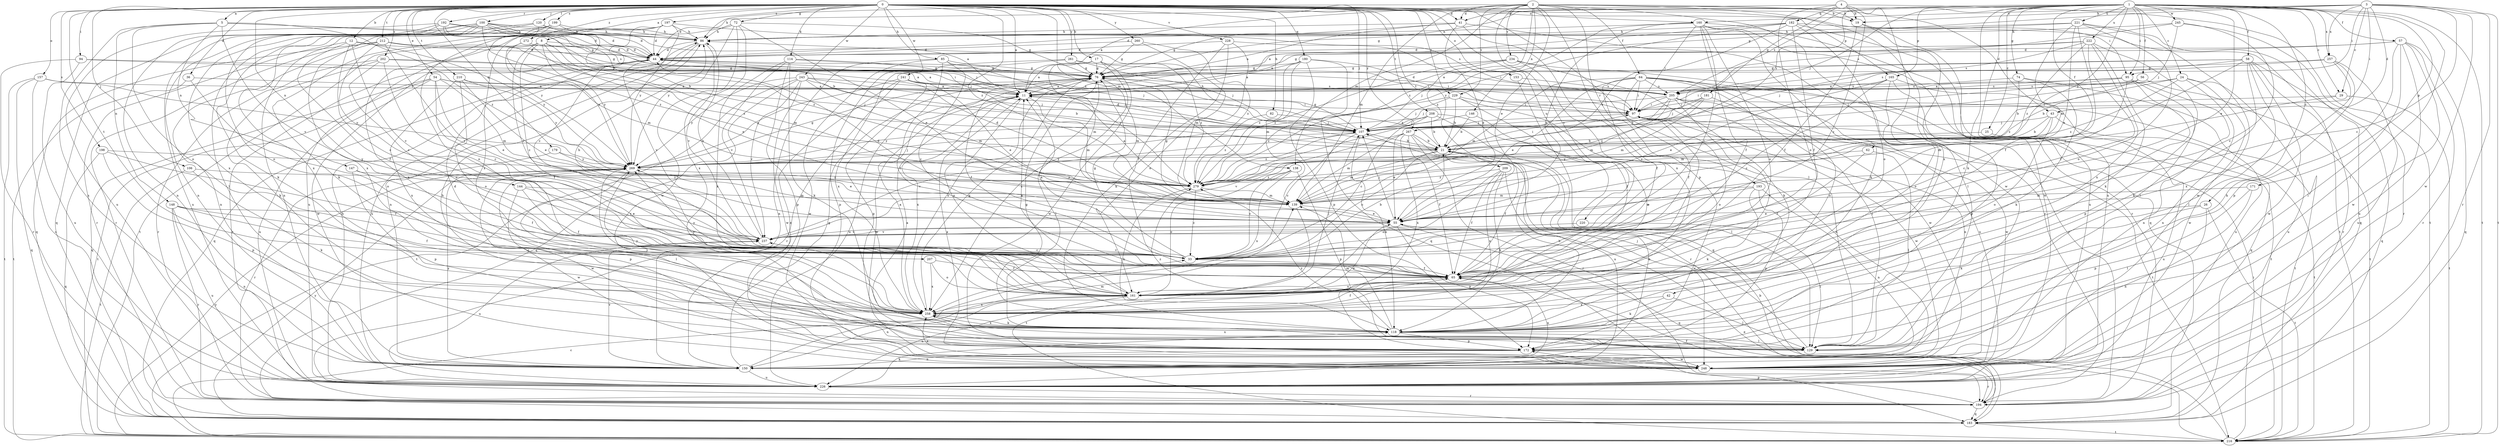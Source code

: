 strict digraph  {
0;
1;
2;
3;
4;
5;
8;
11;
12;
17;
19;
21;
24;
25;
26;
29;
33;
36;
41;
42;
43;
44;
54;
55;
56;
57;
58;
62;
64;
65;
72;
74;
76;
82;
85;
86;
94;
95;
97;
100;
106;
107;
114;
118;
120;
129;
138;
139;
144;
146;
147;
148;
150;
153;
157;
160;
161;
165;
171;
172;
179;
180;
181;
182;
183;
192;
193;
194;
197;
198;
199;
202;
205;
207;
208;
209;
210;
212;
216;
220;
221;
222;
226;
228;
229;
234;
237;
241;
243;
245;
248;
257;
258;
260;
261;
267;
269;
272;
279;
0 -> 5  [label=a];
0 -> 8  [label=a];
0 -> 11  [label=a];
0 -> 12  [label=b];
0 -> 17  [label=b];
0 -> 19  [label=b];
0 -> 36  [label=d];
0 -> 41  [label=d];
0 -> 54  [label=e];
0 -> 72  [label=g];
0 -> 82  [label=h];
0 -> 85  [label=h];
0 -> 94  [label=i];
0 -> 95  [label=i];
0 -> 100  [label=j];
0 -> 106  [label=j];
0 -> 107  [label=j];
0 -> 114  [label=k];
0 -> 120  [label=l];
0 -> 129  [label=l];
0 -> 138  [label=m];
0 -> 144  [label=n];
0 -> 153  [label=o];
0 -> 157  [label=o];
0 -> 160  [label=o];
0 -> 165  [label=p];
0 -> 179  [label=q];
0 -> 180  [label=q];
0 -> 192  [label=r];
0 -> 197  [label=s];
0 -> 198  [label=s];
0 -> 199  [label=s];
0 -> 202  [label=s];
0 -> 207  [label=t];
0 -> 208  [label=t];
0 -> 209  [label=t];
0 -> 210  [label=t];
0 -> 212  [label=t];
0 -> 220  [label=u];
0 -> 228  [label=v];
0 -> 229  [label=v];
0 -> 241  [label=w];
0 -> 243  [label=w];
0 -> 260  [label=y];
0 -> 261  [label=y];
0 -> 267  [label=y];
0 -> 272  [label=z];
0 -> 279  [label=z];
1 -> 24  [label=c];
1 -> 25  [label=c];
1 -> 26  [label=c];
1 -> 29  [label=c];
1 -> 41  [label=d];
1 -> 55  [label=e];
1 -> 56  [label=f];
1 -> 57  [label=f];
1 -> 58  [label=f];
1 -> 62  [label=f];
1 -> 74  [label=g];
1 -> 76  [label=g];
1 -> 95  [label=i];
1 -> 107  [label=j];
1 -> 118  [label=k];
1 -> 129  [label=l];
1 -> 165  [label=p];
1 -> 171  [label=p];
1 -> 205  [label=s];
1 -> 216  [label=t];
1 -> 221  [label=u];
1 -> 222  [label=u];
1 -> 226  [label=u];
1 -> 245  [label=w];
1 -> 257  [label=x];
1 -> 267  [label=y];
1 -> 269  [label=y];
2 -> 11  [label=a];
2 -> 19  [label=b];
2 -> 41  [label=d];
2 -> 42  [label=d];
2 -> 43  [label=d];
2 -> 55  [label=e];
2 -> 64  [label=f];
2 -> 86  [label=h];
2 -> 138  [label=m];
2 -> 139  [label=m];
2 -> 146  [label=n];
2 -> 172  [label=p];
2 -> 193  [label=r];
2 -> 229  [label=v];
2 -> 234  [label=v];
2 -> 237  [label=v];
2 -> 248  [label=w];
2 -> 279  [label=z];
3 -> 19  [label=b];
3 -> 29  [label=c];
3 -> 33  [label=c];
3 -> 43  [label=d];
3 -> 76  [label=g];
3 -> 95  [label=i];
3 -> 97  [label=i];
3 -> 160  [label=o];
3 -> 194  [label=r];
3 -> 216  [label=t];
3 -> 248  [label=w];
3 -> 257  [label=x];
4 -> 19  [label=b];
4 -> 33  [label=c];
4 -> 44  [label=d];
4 -> 161  [label=o];
4 -> 181  [label=q];
4 -> 182  [label=q];
4 -> 216  [label=t];
4 -> 258  [label=x];
5 -> 86  [label=h];
5 -> 147  [label=n];
5 -> 148  [label=n];
5 -> 150  [label=n];
5 -> 161  [label=o];
5 -> 205  [label=s];
5 -> 237  [label=v];
5 -> 279  [label=z];
8 -> 33  [label=c];
8 -> 44  [label=d];
8 -> 55  [label=e];
8 -> 107  [label=j];
8 -> 139  [label=m];
8 -> 237  [label=v];
8 -> 258  [label=x];
8 -> 269  [label=y];
11 -> 97  [label=i];
11 -> 139  [label=m];
11 -> 161  [label=o];
11 -> 248  [label=w];
11 -> 258  [label=x];
12 -> 33  [label=c];
12 -> 44  [label=d];
12 -> 65  [label=f];
12 -> 194  [label=r];
12 -> 237  [label=v];
12 -> 269  [label=y];
17 -> 11  [label=a];
17 -> 76  [label=g];
17 -> 139  [label=m];
17 -> 248  [label=w];
17 -> 258  [label=x];
17 -> 279  [label=z];
19 -> 65  [label=f];
19 -> 129  [label=l];
19 -> 248  [label=w];
21 -> 11  [label=a];
21 -> 33  [label=c];
21 -> 44  [label=d];
21 -> 65  [label=f];
21 -> 97  [label=i];
21 -> 139  [label=m];
21 -> 269  [label=y];
24 -> 11  [label=a];
24 -> 21  [label=b];
24 -> 150  [label=n];
24 -> 226  [label=u];
24 -> 248  [label=w];
24 -> 279  [label=z];
25 -> 21  [label=b];
25 -> 226  [label=u];
26 -> 55  [label=e];
26 -> 118  [label=k];
26 -> 150  [label=n];
26 -> 216  [label=t];
29 -> 97  [label=i];
29 -> 216  [label=t];
29 -> 279  [label=z];
33 -> 11  [label=a];
33 -> 21  [label=b];
33 -> 65  [label=f];
33 -> 76  [label=g];
33 -> 86  [label=h];
33 -> 237  [label=v];
36 -> 11  [label=a];
36 -> 161  [label=o];
36 -> 216  [label=t];
41 -> 11  [label=a];
41 -> 55  [label=e];
41 -> 76  [label=g];
41 -> 86  [label=h];
41 -> 194  [label=r];
41 -> 258  [label=x];
42 -> 118  [label=k];
42 -> 129  [label=l];
42 -> 258  [label=x];
43 -> 21  [label=b];
43 -> 107  [label=j];
43 -> 139  [label=m];
43 -> 161  [label=o];
43 -> 216  [label=t];
44 -> 76  [label=g];
44 -> 183  [label=q];
44 -> 194  [label=r];
44 -> 237  [label=v];
44 -> 248  [label=w];
54 -> 11  [label=a];
54 -> 55  [label=e];
54 -> 65  [label=f];
54 -> 107  [label=j];
54 -> 139  [label=m];
54 -> 183  [label=q];
54 -> 216  [label=t];
54 -> 226  [label=u];
55 -> 44  [label=d];
55 -> 107  [label=j];
55 -> 172  [label=p];
55 -> 183  [label=q];
55 -> 237  [label=v];
56 -> 21  [label=b];
56 -> 97  [label=i];
56 -> 205  [label=s];
56 -> 216  [label=t];
57 -> 44  [label=d];
57 -> 76  [label=g];
57 -> 129  [label=l];
57 -> 172  [label=p];
57 -> 183  [label=q];
57 -> 194  [label=r];
57 -> 226  [label=u];
57 -> 248  [label=w];
58 -> 11  [label=a];
58 -> 76  [label=g];
58 -> 107  [label=j];
58 -> 118  [label=k];
58 -> 129  [label=l];
58 -> 183  [label=q];
58 -> 194  [label=r];
58 -> 237  [label=v];
58 -> 248  [label=w];
62 -> 65  [label=f];
62 -> 129  [label=l];
62 -> 269  [label=y];
64 -> 55  [label=e];
64 -> 65  [label=f];
64 -> 97  [label=i];
64 -> 129  [label=l];
64 -> 139  [label=m];
64 -> 205  [label=s];
64 -> 216  [label=t];
64 -> 226  [label=u];
64 -> 237  [label=v];
64 -> 248  [label=w];
65 -> 97  [label=i];
65 -> 150  [label=n];
65 -> 161  [label=o];
65 -> 269  [label=y];
72 -> 55  [label=e];
72 -> 76  [label=g];
72 -> 86  [label=h];
72 -> 226  [label=u];
72 -> 248  [label=w];
72 -> 258  [label=x];
72 -> 269  [label=y];
74 -> 118  [label=k];
74 -> 205  [label=s];
74 -> 226  [label=u];
74 -> 279  [label=z];
76 -> 11  [label=a];
76 -> 65  [label=f];
76 -> 129  [label=l];
76 -> 139  [label=m];
76 -> 205  [label=s];
76 -> 226  [label=u];
76 -> 258  [label=x];
82 -> 107  [label=j];
82 -> 279  [label=z];
85 -> 33  [label=c];
85 -> 65  [label=f];
85 -> 76  [label=g];
85 -> 150  [label=n];
85 -> 248  [label=w];
85 -> 279  [label=z];
86 -> 44  [label=d];
86 -> 150  [label=n];
86 -> 226  [label=u];
86 -> 237  [label=v];
94 -> 11  [label=a];
94 -> 76  [label=g];
94 -> 194  [label=r];
94 -> 226  [label=u];
95 -> 11  [label=a];
95 -> 33  [label=c];
95 -> 65  [label=f];
95 -> 107  [label=j];
95 -> 150  [label=n];
95 -> 172  [label=p];
95 -> 205  [label=s];
97 -> 107  [label=j];
97 -> 161  [label=o];
97 -> 216  [label=t];
97 -> 248  [label=w];
100 -> 11  [label=a];
100 -> 21  [label=b];
100 -> 44  [label=d];
100 -> 86  [label=h];
100 -> 107  [label=j];
100 -> 129  [label=l];
100 -> 150  [label=n];
100 -> 183  [label=q];
100 -> 226  [label=u];
100 -> 258  [label=x];
100 -> 279  [label=z];
106 -> 118  [label=k];
106 -> 216  [label=t];
106 -> 279  [label=z];
107 -> 21  [label=b];
107 -> 33  [label=c];
107 -> 76  [label=g];
107 -> 86  [label=h];
107 -> 118  [label=k];
107 -> 237  [label=v];
107 -> 279  [label=z];
114 -> 76  [label=g];
114 -> 107  [label=j];
114 -> 118  [label=k];
114 -> 172  [label=p];
114 -> 237  [label=v];
114 -> 258  [label=x];
118 -> 21  [label=b];
118 -> 76  [label=g];
118 -> 129  [label=l];
118 -> 139  [label=m];
118 -> 172  [label=p];
118 -> 258  [label=x];
118 -> 269  [label=y];
118 -> 279  [label=z];
120 -> 44  [label=d];
120 -> 86  [label=h];
120 -> 118  [label=k];
120 -> 258  [label=x];
120 -> 269  [label=y];
129 -> 11  [label=a];
129 -> 86  [label=h];
129 -> 107  [label=j];
129 -> 258  [label=x];
129 -> 279  [label=z];
138 -> 33  [label=c];
138 -> 161  [label=o];
138 -> 172  [label=p];
138 -> 258  [label=x];
138 -> 279  [label=z];
139 -> 55  [label=e];
139 -> 76  [label=g];
139 -> 216  [label=t];
144 -> 65  [label=f];
144 -> 139  [label=m];
144 -> 237  [label=v];
144 -> 248  [label=w];
146 -> 21  [label=b];
146 -> 107  [label=j];
146 -> 161  [label=o];
147 -> 65  [label=f];
147 -> 172  [label=p];
147 -> 279  [label=z];
148 -> 55  [label=e];
148 -> 65  [label=f];
148 -> 150  [label=n];
148 -> 161  [label=o];
148 -> 194  [label=r];
148 -> 226  [label=u];
150 -> 21  [label=b];
150 -> 76  [label=g];
150 -> 139  [label=m];
150 -> 226  [label=u];
150 -> 237  [label=v];
150 -> 269  [label=y];
153 -> 183  [label=q];
153 -> 205  [label=s];
157 -> 183  [label=q];
157 -> 205  [label=s];
157 -> 216  [label=t];
157 -> 226  [label=u];
157 -> 269  [label=y];
160 -> 33  [label=c];
160 -> 55  [label=e];
160 -> 65  [label=f];
160 -> 86  [label=h];
160 -> 97  [label=i];
160 -> 118  [label=k];
160 -> 161  [label=o];
160 -> 183  [label=q];
160 -> 194  [label=r];
160 -> 279  [label=z];
161 -> 11  [label=a];
161 -> 107  [label=j];
161 -> 150  [label=n];
161 -> 226  [label=u];
161 -> 258  [label=x];
161 -> 269  [label=y];
165 -> 33  [label=c];
165 -> 55  [label=e];
165 -> 161  [label=o];
165 -> 172  [label=p];
165 -> 183  [label=q];
165 -> 205  [label=s];
171 -> 129  [label=l];
171 -> 139  [label=m];
171 -> 172  [label=p];
172 -> 150  [label=n];
172 -> 248  [label=w];
179 -> 55  [label=e];
179 -> 194  [label=r];
179 -> 269  [label=y];
180 -> 11  [label=a];
180 -> 76  [label=g];
180 -> 97  [label=i];
180 -> 139  [label=m];
180 -> 172  [label=p];
180 -> 183  [label=q];
180 -> 279  [label=z];
181 -> 97  [label=i];
181 -> 107  [label=j];
181 -> 139  [label=m];
181 -> 161  [label=o];
181 -> 279  [label=z];
182 -> 11  [label=a];
182 -> 65  [label=f];
182 -> 86  [label=h];
182 -> 161  [label=o];
182 -> 216  [label=t];
182 -> 226  [label=u];
182 -> 269  [label=y];
182 -> 279  [label=z];
183 -> 216  [label=t];
183 -> 269  [label=y];
192 -> 21  [label=b];
192 -> 44  [label=d];
192 -> 76  [label=g];
192 -> 86  [label=h];
192 -> 150  [label=n];
192 -> 161  [label=o];
192 -> 226  [label=u];
193 -> 55  [label=e];
193 -> 118  [label=k];
193 -> 139  [label=m];
193 -> 150  [label=n];
193 -> 172  [label=p];
194 -> 65  [label=f];
194 -> 172  [label=p];
194 -> 183  [label=q];
197 -> 33  [label=c];
197 -> 44  [label=d];
197 -> 86  [label=h];
197 -> 205  [label=s];
197 -> 216  [label=t];
197 -> 258  [label=x];
197 -> 269  [label=y];
198 -> 65  [label=f];
198 -> 172  [label=p];
198 -> 183  [label=q];
198 -> 269  [label=y];
199 -> 86  [label=h];
199 -> 118  [label=k];
199 -> 150  [label=n];
199 -> 161  [label=o];
199 -> 258  [label=x];
199 -> 279  [label=z];
202 -> 11  [label=a];
202 -> 33  [label=c];
202 -> 76  [label=g];
202 -> 118  [label=k];
202 -> 161  [label=o];
202 -> 194  [label=r];
205 -> 21  [label=b];
205 -> 44  [label=d];
205 -> 97  [label=i];
205 -> 107  [label=j];
205 -> 139  [label=m];
205 -> 150  [label=n];
205 -> 161  [label=o];
205 -> 216  [label=t];
205 -> 248  [label=w];
207 -> 65  [label=f];
207 -> 161  [label=o];
207 -> 258  [label=x];
208 -> 21  [label=b];
208 -> 33  [label=c];
208 -> 107  [label=j];
208 -> 129  [label=l];
208 -> 194  [label=r];
208 -> 269  [label=y];
209 -> 65  [label=f];
209 -> 118  [label=k];
209 -> 161  [label=o];
209 -> 248  [label=w];
209 -> 258  [label=x];
209 -> 279  [label=z];
210 -> 11  [label=a];
210 -> 55  [label=e];
210 -> 161  [label=o];
210 -> 258  [label=x];
210 -> 269  [label=y];
212 -> 33  [label=c];
212 -> 44  [label=d];
212 -> 76  [label=g];
212 -> 97  [label=i];
212 -> 150  [label=n];
212 -> 183  [label=q];
212 -> 194  [label=r];
212 -> 237  [label=v];
216 -> 21  [label=b];
216 -> 33  [label=c];
216 -> 55  [label=e];
216 -> 97  [label=i];
216 -> 269  [label=y];
220 -> 129  [label=l];
220 -> 237  [label=v];
221 -> 44  [label=d];
221 -> 55  [label=e];
221 -> 65  [label=f];
221 -> 86  [label=h];
221 -> 139  [label=m];
221 -> 161  [label=o];
221 -> 183  [label=q];
221 -> 248  [label=w];
222 -> 11  [label=a];
222 -> 44  [label=d];
222 -> 65  [label=f];
222 -> 118  [label=k];
222 -> 129  [label=l];
222 -> 205  [label=s];
222 -> 258  [label=x];
222 -> 279  [label=z];
226 -> 86  [label=h];
226 -> 118  [label=k];
226 -> 194  [label=r];
228 -> 44  [label=d];
228 -> 65  [label=f];
228 -> 97  [label=i];
228 -> 118  [label=k];
228 -> 139  [label=m];
229 -> 21  [label=b];
229 -> 65  [label=f];
229 -> 97  [label=i];
229 -> 107  [label=j];
229 -> 150  [label=n];
229 -> 279  [label=z];
234 -> 65  [label=f];
234 -> 76  [label=g];
234 -> 107  [label=j];
234 -> 118  [label=k];
234 -> 194  [label=r];
234 -> 279  [label=z];
237 -> 33  [label=c];
237 -> 86  [label=h];
237 -> 226  [label=u];
241 -> 55  [label=e];
241 -> 107  [label=j];
241 -> 150  [label=n];
241 -> 172  [label=p];
241 -> 194  [label=r];
241 -> 205  [label=s];
241 -> 269  [label=y];
243 -> 11  [label=a];
243 -> 21  [label=b];
243 -> 107  [label=j];
243 -> 139  [label=m];
243 -> 183  [label=q];
243 -> 216  [label=t];
243 -> 237  [label=v];
243 -> 248  [label=w];
243 -> 269  [label=y];
245 -> 33  [label=c];
245 -> 86  [label=h];
245 -> 107  [label=j];
245 -> 194  [label=r];
245 -> 205  [label=s];
248 -> 11  [label=a];
248 -> 194  [label=r];
248 -> 258  [label=x];
257 -> 76  [label=g];
257 -> 118  [label=k];
257 -> 205  [label=s];
257 -> 226  [label=u];
257 -> 258  [label=x];
258 -> 11  [label=a];
258 -> 44  [label=d];
258 -> 55  [label=e];
258 -> 65  [label=f];
258 -> 76  [label=g];
258 -> 118  [label=k];
258 -> 269  [label=y];
260 -> 44  [label=d];
260 -> 76  [label=g];
260 -> 161  [label=o];
260 -> 279  [label=z];
261 -> 76  [label=g];
261 -> 97  [label=i];
261 -> 107  [label=j];
261 -> 172  [label=p];
261 -> 258  [label=x];
267 -> 21  [label=b];
267 -> 55  [label=e];
267 -> 65  [label=f];
267 -> 139  [label=m];
267 -> 194  [label=r];
267 -> 226  [label=u];
267 -> 237  [label=v];
267 -> 258  [label=x];
269 -> 76  [label=g];
269 -> 107  [label=j];
269 -> 129  [label=l];
269 -> 172  [label=p];
269 -> 248  [label=w];
269 -> 279  [label=z];
272 -> 44  [label=d];
272 -> 139  [label=m];
272 -> 269  [label=y];
272 -> 279  [label=z];
279 -> 11  [label=a];
279 -> 33  [label=c];
279 -> 44  [label=d];
279 -> 118  [label=k];
279 -> 139  [label=m];
}
